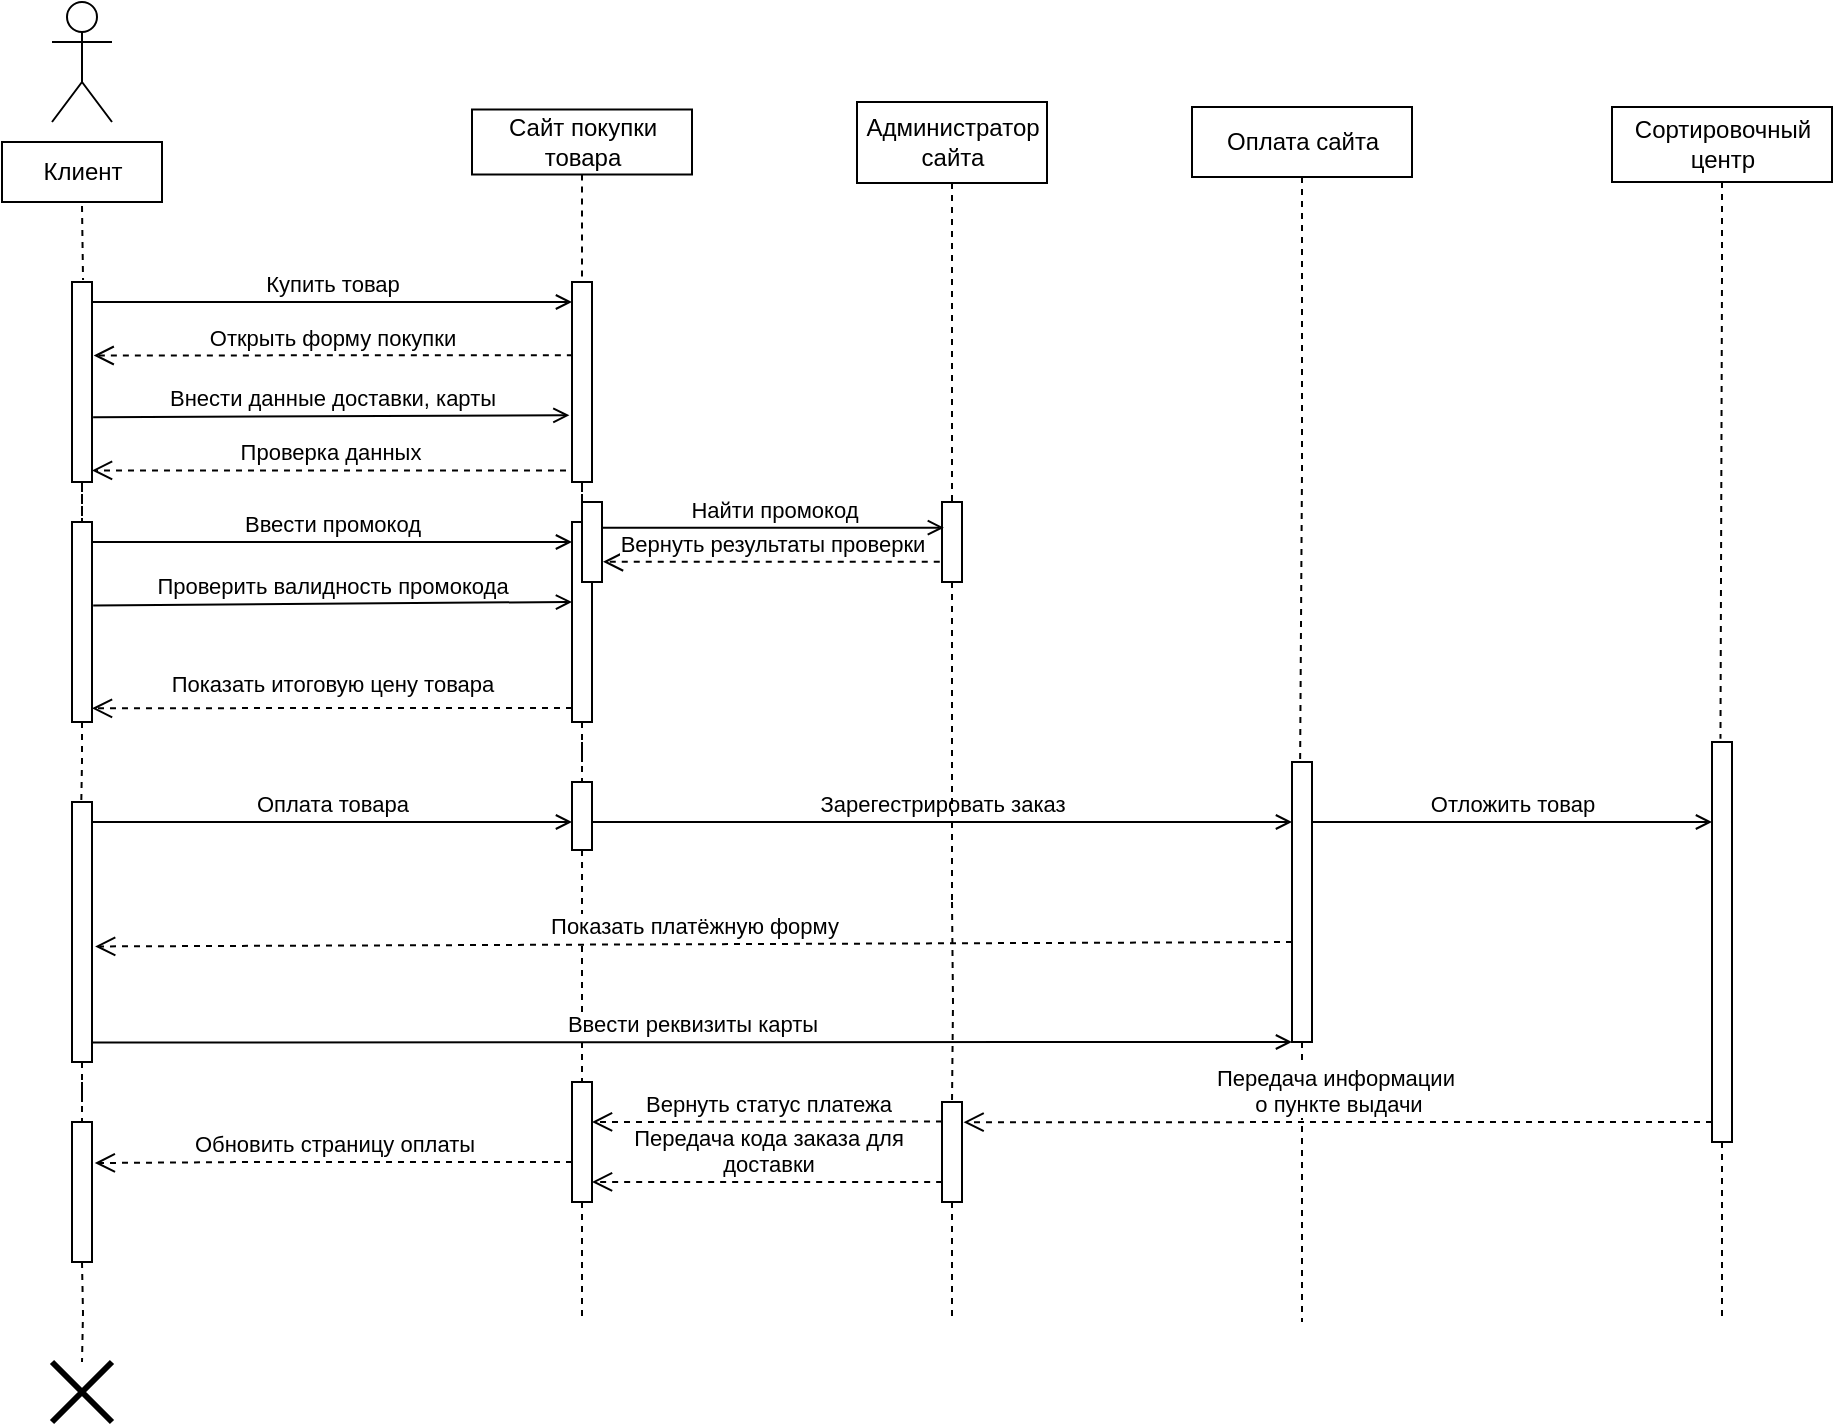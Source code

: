 <mxfile version="20.4.1" type="device"><diagram id="RgSqsSrYULxM32pQztsI" name="Страница 1"><mxGraphModel dx="569" dy="318" grid="1" gridSize="10" guides="1" tooltips="1" connect="1" arrows="1" fold="1" page="1" pageScale="1" pageWidth="1169" pageHeight="827" math="0" shadow="0"><root><mxCell id="0"/><mxCell id="1" parent="0"/><mxCell id="e8Z3zVxh7jBa1pMU3GQt-5" style="edgeStyle=orthogonalEdgeStyle;rounded=0;orthogonalLoop=1;jettySize=auto;html=1;entryX=0.552;entryY=-0.002;entryDx=0;entryDy=0;entryPerimeter=0;endArrow=none;endFill=0;dashed=1;" parent="1" edge="1"><mxGeometry relative="1" as="geometry"><mxPoint x="205" y="142" as="sourcePoint"/><mxPoint x="205.52" y="179.02" as="targetPoint"/></mxGeometry></mxCell><mxCell id="e8Z3zVxh7jBa1pMU3GQt-7" style="edgeStyle=orthogonalEdgeStyle;rounded=0;orthogonalLoop=1;jettySize=auto;html=1;dashed=1;endArrow=none;endFill=0;" parent="1" source="e8Z3zVxh7jBa1pMU3GQt-3" edge="1"><mxGeometry relative="1" as="geometry"><mxPoint x="455" y="180" as="targetPoint"/></mxGeometry></mxCell><mxCell id="e8Z3zVxh7jBa1pMU3GQt-3" value="Сайт покупки &lt;br&gt;товара" style="html=1;" parent="1" vertex="1"><mxGeometry x="400" y="93.75" width="110" height="32.5" as="geometry"/></mxCell><mxCell id="5WP6nrIq0TOU9dp8qG8Z-10" style="edgeStyle=orthogonalEdgeStyle;rounded=0;orthogonalLoop=1;jettySize=auto;html=1;dashed=1;endArrow=none;endFill=0;" parent="1" edge="1" target="hlDckSnjx2SB4QtGO11B-1"><mxGeometry relative="1" as="geometry"><mxPoint x="205" y="710" as="targetPoint"/><mxPoint x="205" y="670" as="sourcePoint"/></mxGeometry></mxCell><mxCell id="5WP6nrIq0TOU9dp8qG8Z-5" style="edgeStyle=orthogonalEdgeStyle;rounded=0;orthogonalLoop=1;jettySize=auto;html=1;endArrow=none;endFill=0;dashed=1;exitX=0.501;exitY=1.001;exitDx=0;exitDy=0;exitPerimeter=0;" parent="1" source="hlDckSnjx2SB4QtGO11B-10" edge="1"><mxGeometry relative="1" as="geometry"><mxPoint x="455" y="580" as="targetPoint"/><mxPoint x="455" y="470" as="sourcePoint"/></mxGeometry></mxCell><mxCell id="e8Z3zVxh7jBa1pMU3GQt-8" value="Купить товар" style="html=1;verticalAlign=bottom;endArrow=open;rounded=0;endFill=0;" parent="1" edge="1"><mxGeometry width="80" relative="1" as="geometry"><mxPoint x="210" y="190" as="sourcePoint"/><mxPoint x="450" y="190" as="targetPoint"/></mxGeometry></mxCell><mxCell id="e8Z3zVxh7jBa1pMU3GQt-12" value="Открыть форму покупки" style="html=1;verticalAlign=bottom;endArrow=open;dashed=1;endSize=8;rounded=0;exitX=0.043;exitY=0.118;exitDx=0;exitDy=0;exitPerimeter=0;entryX=1.083;entryY=0.075;entryDx=0;entryDy=0;entryPerimeter=0;" parent="1" edge="1"><mxGeometry relative="1" as="geometry"><mxPoint x="450.43" y="216.58" as="sourcePoint"/><mxPoint x="210.83" y="216.75" as="targetPoint"/><Array as="points"/></mxGeometry></mxCell><mxCell id="e8Z3zVxh7jBa1pMU3GQt-28" value="Внести данные доставки, карты" style="html=1;verticalAlign=bottom;endArrow=open;rounded=0;entryX=-0.129;entryY=0.215;entryDx=0;entryDy=0;entryPerimeter=0;endFill=0;exitX=1.056;exitY=0.138;exitDx=0;exitDy=0;exitPerimeter=0;" parent="1" edge="1"><mxGeometry width="80" relative="1" as="geometry"><mxPoint x="210.56" y="247.62" as="sourcePoint"/><mxPoint x="448.71" y="246.65" as="targetPoint"/></mxGeometry></mxCell><mxCell id="e8Z3zVxh7jBa1pMU3GQt-30" value="Проверка данных" style="html=1;verticalAlign=bottom;endArrow=open;dashed=1;endSize=8;rounded=0;exitX=-0.3;exitY=0.304;exitDx=0;exitDy=0;exitPerimeter=0;" parent="1" edge="1"><mxGeometry relative="1" as="geometry"><mxPoint x="447" y="274.24" as="sourcePoint"/><mxPoint x="210" y="274.24" as="targetPoint"/></mxGeometry></mxCell><mxCell id="e8Z3zVxh7jBa1pMU3GQt-34" style="edgeStyle=orthogonalEdgeStyle;rounded=0;orthogonalLoop=1;jettySize=auto;html=1;entryX=0.407;entryY=-0.008;entryDx=0;entryDy=0;entryPerimeter=0;endArrow=none;endFill=0;dashed=1;" parent="1" source="e8Z3zVxh7jBa1pMU3GQt-32" target="e8Z3zVxh7jBa1pMU3GQt-33" edge="1"><mxGeometry relative="1" as="geometry"/></mxCell><mxCell id="e8Z3zVxh7jBa1pMU3GQt-32" value="Оплата сайта" style="html=1;" parent="1" vertex="1"><mxGeometry x="760" y="92.5" width="110" height="35" as="geometry"/></mxCell><mxCell id="5WP6nrIq0TOU9dp8qG8Z-12" style="edgeStyle=orthogonalEdgeStyle;rounded=0;orthogonalLoop=1;jettySize=auto;html=1;dashed=1;endArrow=none;endFill=0;" parent="1" source="e8Z3zVxh7jBa1pMU3GQt-33" edge="1"><mxGeometry relative="1" as="geometry"><mxPoint x="815" y="700" as="targetPoint"/></mxGeometry></mxCell><mxCell id="e8Z3zVxh7jBa1pMU3GQt-33" value="" style="html=1;points=[];perimeter=orthogonalPerimeter;" parent="1" vertex="1"><mxGeometry x="810" y="420" width="10" height="140" as="geometry"/></mxCell><mxCell id="e8Z3zVxh7jBa1pMU3GQt-35" value="Показать платёжную форму" style="html=1;verticalAlign=bottom;endArrow=open;dashed=1;endSize=8;rounded=0;entryX=1.157;entryY=0.678;entryDx=0;entryDy=0;entryPerimeter=0;exitX=0;exitY=0.643;exitDx=0;exitDy=0;exitPerimeter=0;" parent="1" source="e8Z3zVxh7jBa1pMU3GQt-33" edge="1"><mxGeometry relative="1" as="geometry"><mxPoint x="800" y="510" as="sourcePoint"/><mxPoint x="211.57" y="512.22" as="targetPoint"/></mxGeometry></mxCell><mxCell id="e8Z3zVxh7jBa1pMU3GQt-36" value="Ввести реквизиты карты" style="html=1;verticalAlign=bottom;endArrow=open;rounded=0;endFill=0;exitX=1;exitY=0.776;exitDx=0;exitDy=0;exitPerimeter=0;" parent="1" edge="1"><mxGeometry width="80" relative="1" as="geometry"><mxPoint x="210" y="560.24" as="sourcePoint"/><mxPoint x="810" y="560" as="targetPoint"/><Array as="points"/></mxGeometry></mxCell><mxCell id="e8Z3zVxh7jBa1pMU3GQt-39" style="edgeStyle=orthogonalEdgeStyle;rounded=0;orthogonalLoop=1;jettySize=auto;html=1;endArrow=none;endFill=0;dashed=1;exitX=0.5;exitY=1;exitDx=0;exitDy=0;" parent="1" source="3ip3L0k2dNgF_qr_nZlF-4" target="e8Z3zVxh7jBa1pMU3GQt-38" edge="1"><mxGeometry relative="1" as="geometry"><mxPoint x="639.46" y="138.62" as="sourcePoint"/></mxGeometry></mxCell><mxCell id="e8Z3zVxh7jBa1pMU3GQt-38" value="" style="html=1;points=[];perimeter=orthogonalPerimeter;" parent="1" vertex="1"><mxGeometry x="635" y="290" width="10" height="40" as="geometry"/></mxCell><mxCell id="e8Z3zVxh7jBa1pMU3GQt-40" value="Оплата товара" style="html=1;verticalAlign=bottom;endArrow=open;rounded=0;endFill=0;exitX=1.008;exitY=0.077;exitDx=0;exitDy=0;exitPerimeter=0;" parent="1" source="hlDckSnjx2SB4QtGO11B-5" edge="1"><mxGeometry width="80" relative="1" as="geometry"><mxPoint x="212.06" y="449.99" as="sourcePoint"/><mxPoint x="450" y="450" as="targetPoint"/><Array as="points"><mxPoint x="340" y="450"/></Array></mxGeometry></mxCell><mxCell id="e8Z3zVxh7jBa1pMU3GQt-41" value="Показать итоговую цену товара" style="html=1;verticalAlign=bottom;endArrow=open;dashed=1;endSize=8;rounded=0;entryX=0.998;entryY=0.435;entryDx=0;entryDy=0;entryPerimeter=0;" parent="1" edge="1"><mxGeometry x="-0.005" y="-3" relative="1" as="geometry"><mxPoint x="450" y="393" as="sourcePoint"/><mxPoint x="209.98" y="393.15" as="targetPoint"/><Array as="points"><mxPoint x="340" y="393"/></Array><mxPoint as="offset"/></mxGeometry></mxCell><mxCell id="xl9jNq1FQdjRmnsL-DOP-3" value="Ввести промокод" style="html=1;verticalAlign=bottom;endArrow=open;rounded=0;entryX=0;entryY=0.1;entryDx=0;entryDy=0;entryPerimeter=0;endFill=0;exitX=1;exitY=0.1;exitDx=0;exitDy=0;exitPerimeter=0;" parent="1" source="hlDckSnjx2SB4QtGO11B-3" target="hlDckSnjx2SB4QtGO11B-7" edge="1"><mxGeometry width="80" relative="1" as="geometry"><mxPoint x="210" y="299.97" as="sourcePoint"/><mxPoint x="450" y="299.97" as="targetPoint"/></mxGeometry></mxCell><mxCell id="xl9jNq1FQdjRmnsL-DOP-4" value="Проверить валидность промокода" style="html=1;verticalAlign=bottom;endArrow=open;rounded=0;entryX=0;entryY=0.516;entryDx=0;entryDy=0;entryPerimeter=0;endFill=0;exitX=1.06;exitY=0.33;exitDx=0;exitDy=0;exitPerimeter=0;" parent="1" edge="1"><mxGeometry width="80" relative="1" as="geometry"><mxPoint x="210.6" y="341.7" as="sourcePoint"/><mxPoint x="450" y="339.96" as="targetPoint"/><mxPoint as="offset"/></mxGeometry></mxCell><mxCell id="xl9jNq1FQdjRmnsL-DOP-5" value="Найти промокод" style="html=1;verticalAlign=bottom;endArrow=open;rounded=0;entryX=0.095;entryY=0.321;entryDx=0;entryDy=0;entryPerimeter=0;endFill=0;" parent="1" source="xl9jNq1FQdjRmnsL-DOP-9" target="e8Z3zVxh7jBa1pMU3GQt-38" edge="1"><mxGeometry width="80" relative="1" as="geometry"><mxPoint x="460" y="300" as="sourcePoint"/><mxPoint x="540" y="300" as="targetPoint"/></mxGeometry></mxCell><mxCell id="xl9jNq1FQdjRmnsL-DOP-6" value="Вернуть результаты проверки" style="html=1;verticalAlign=bottom;endArrow=open;dashed=1;endSize=8;rounded=0;entryX=1.049;entryY=0.747;entryDx=0;entryDy=0;entryPerimeter=0;exitX=-0.112;exitY=0.746;exitDx=0;exitDy=0;exitPerimeter=0;" parent="1" source="e8Z3zVxh7jBa1pMU3GQt-38" target="xl9jNq1FQdjRmnsL-DOP-9" edge="1"><mxGeometry relative="1" as="geometry"><mxPoint x="630" y="320" as="sourcePoint"/><mxPoint x="460" y="320" as="targetPoint"/></mxGeometry></mxCell><mxCell id="xl9jNq1FQdjRmnsL-DOP-8" value="Зарегестрировать заказ" style="html=1;verticalAlign=bottom;endArrow=open;rounded=0;endFill=0;" parent="1" target="e8Z3zVxh7jBa1pMU3GQt-33" edge="1"><mxGeometry width="80" relative="1" as="geometry"><mxPoint x="460" y="450" as="sourcePoint"/><mxPoint x="540" y="450" as="targetPoint"/></mxGeometry></mxCell><mxCell id="xl9jNq1FQdjRmnsL-DOP-10" style="edgeStyle=orthogonalEdgeStyle;rounded=0;orthogonalLoop=1;jettySize=auto;html=1;endArrow=none;endFill=0;dashed=1;exitX=0.5;exitY=1;exitDx=0;exitDy=0;exitPerimeter=0;startArrow=none;" parent="1" target="5WP6nrIq0TOU9dp8qG8Z-3" edge="1"><mxGeometry relative="1" as="geometry"><mxPoint x="640" y="490" as="sourcePoint"/><mxPoint x="640" y="530" as="targetPoint"/><Array as="points"/></mxGeometry></mxCell><mxCell id="5WP6nrIq0TOU9dp8qG8Z-11" style="edgeStyle=orthogonalEdgeStyle;rounded=0;orthogonalLoop=1;jettySize=auto;html=1;dashed=1;endArrow=none;endFill=0;" parent="1" source="5WP6nrIq0TOU9dp8qG8Z-3" edge="1"><mxGeometry relative="1" as="geometry"><mxPoint x="640" y="700" as="targetPoint"/></mxGeometry></mxCell><mxCell id="5WP6nrIq0TOU9dp8qG8Z-3" value="" style="html=1;points=[];perimeter=orthogonalPerimeter;" parent="1" vertex="1"><mxGeometry x="635" y="590" width="10" height="50" as="geometry"/></mxCell><mxCell id="5WP6nrIq0TOU9dp8qG8Z-9" style="edgeStyle=orthogonalEdgeStyle;rounded=0;orthogonalLoop=1;jettySize=auto;html=1;dashed=1;endArrow=none;endFill=0;" parent="1" source="5WP6nrIq0TOU9dp8qG8Z-6" edge="1"><mxGeometry relative="1" as="geometry"><mxPoint x="455" y="700" as="targetPoint"/></mxGeometry></mxCell><mxCell id="5WP6nrIq0TOU9dp8qG8Z-6" value="" style="html=1;points=[];perimeter=orthogonalPerimeter;" parent="1" vertex="1"><mxGeometry x="450" y="580" width="10" height="60" as="geometry"/></mxCell><mxCell id="5WP6nrIq0TOU9dp8qG8Z-7" value="Вернуть статус&amp;nbsp;платежа" style="html=1;verticalAlign=bottom;endArrow=open;dashed=1;endSize=8;rounded=0;" parent="1" edge="1"><mxGeometry relative="1" as="geometry"><mxPoint x="635" y="599.76" as="sourcePoint"/><mxPoint x="460" y="600" as="targetPoint"/></mxGeometry></mxCell><mxCell id="5WP6nrIq0TOU9dp8qG8Z-8" value="Обновить страницу оплаты" style="html=1;verticalAlign=bottom;endArrow=open;dashed=1;endSize=8;rounded=0;entryX=1.139;entryY=0.899;entryDx=0;entryDy=0;entryPerimeter=0;exitX=0;exitY=0.667;exitDx=0;exitDy=0;exitPerimeter=0;" parent="1" source="5WP6nrIq0TOU9dp8qG8Z-6" edge="1"><mxGeometry relative="1" as="geometry"><mxPoint x="450" y="600" as="sourcePoint"/><mxPoint x="211.39" y="620.51" as="targetPoint"/><Array as="points"><mxPoint x="290" y="620"/></Array></mxGeometry></mxCell><mxCell id="3ip3L0k2dNgF_qr_nZlF-4" value="Администратор &lt;br&gt;сайта" style="html=1;" parent="1" vertex="1"><mxGeometry x="592.5" y="90" width="95" height="40.5" as="geometry"/></mxCell><mxCell id="3ip3L0k2dNgF_qr_nZlF-5" value="Клиент" style="html=1;" parent="1" vertex="1"><mxGeometry x="165" y="110" width="80" height="30" as="geometry"/></mxCell><mxCell id="3ip3L0k2dNgF_qr_nZlF-6" value="" style="shape=umlActor;verticalLabelPosition=bottom;verticalAlign=top;html=1;" parent="1" vertex="1"><mxGeometry x="190" y="40" width="30" height="60" as="geometry"/></mxCell><mxCell id="3ip3L0k2dNgF_qr_nZlF-10" style="edgeStyle=orthogonalEdgeStyle;rounded=0;orthogonalLoop=1;jettySize=auto;html=1;entryX=0.424;entryY=-0.008;entryDx=0;entryDy=0;entryPerimeter=0;endArrow=none;endFill=0;dashed=1;" parent="1" source="3ip3L0k2dNgF_qr_nZlF-7" target="3ip3L0k2dNgF_qr_nZlF-8" edge="1"><mxGeometry relative="1" as="geometry"><Array as="points"><mxPoint x="1025" y="177.75"/><mxPoint x="1024" y="177.75"/></Array></mxGeometry></mxCell><mxCell id="3ip3L0k2dNgF_qr_nZlF-7" value="Сортировочный&lt;br&gt;центр" style="html=1;" parent="1" vertex="1"><mxGeometry x="970" y="92.5" width="110" height="37.5" as="geometry"/></mxCell><mxCell id="3ip3L0k2dNgF_qr_nZlF-11" style="edgeStyle=orthogonalEdgeStyle;rounded=0;orthogonalLoop=1;jettySize=auto;html=1;dashed=1;endArrow=none;endFill=0;" parent="1" source="3ip3L0k2dNgF_qr_nZlF-8" edge="1"><mxGeometry relative="1" as="geometry"><mxPoint x="1025" y="698.75" as="targetPoint"/></mxGeometry></mxCell><mxCell id="3ip3L0k2dNgF_qr_nZlF-8" value="" style="html=1;points=[];perimeter=orthogonalPerimeter;" parent="1" vertex="1"><mxGeometry x="1020" y="410" width="10" height="200" as="geometry"/></mxCell><mxCell id="3ip3L0k2dNgF_qr_nZlF-12" value="Отложить товар" style="html=1;verticalAlign=bottom;endArrow=open;rounded=0;endFill=0;exitX=1;exitY=0.214;exitDx=0;exitDy=0;exitPerimeter=0;entryX=0;entryY=0.2;entryDx=0;entryDy=0;entryPerimeter=0;" parent="1" edge="1" target="3ip3L0k2dNgF_qr_nZlF-8" source="e8Z3zVxh7jBa1pMU3GQt-33"><mxGeometry width="80" relative="1" as="geometry"><mxPoint x="820" y="430" as="sourcePoint"/><mxPoint x="1020" y="430" as="targetPoint"/></mxGeometry></mxCell><mxCell id="3ip3L0k2dNgF_qr_nZlF-16" value="" style="edgeStyle=orthogonalEdgeStyle;rounded=0;orthogonalLoop=1;jettySize=auto;html=1;endArrow=none;endFill=0;dashed=1;exitX=0.5;exitY=1;exitDx=0;exitDy=0;exitPerimeter=0;" parent="1" source="e8Z3zVxh7jBa1pMU3GQt-38" edge="1"><mxGeometry relative="1" as="geometry"><mxPoint x="640" y="330" as="sourcePoint"/><mxPoint x="640" y="490" as="targetPoint"/><Array as="points"/></mxGeometry></mxCell><mxCell id="3ip3L0k2dNgF_qr_nZlF-18" value="Передача информации&amp;nbsp;&lt;br&gt;о пункте выдачи" style="html=1;verticalAlign=bottom;endArrow=open;dashed=1;endSize=8;rounded=0;exitX=0;exitY=0.95;exitDx=0;exitDy=0;exitPerimeter=0;entryX=1.078;entryY=0.202;entryDx=0;entryDy=0;entryPerimeter=0;" parent="1" edge="1" target="5WP6nrIq0TOU9dp8qG8Z-3" source="3ip3L0k2dNgF_qr_nZlF-8"><mxGeometry relative="1" as="geometry"><mxPoint x="1010" y="600" as="sourcePoint"/><mxPoint x="650" y="600" as="targetPoint"/></mxGeometry></mxCell><mxCell id="3ip3L0k2dNgF_qr_nZlF-19" value="Передача кода заказа&amp;nbsp;для &lt;br&gt;доставки" style="html=1;verticalAlign=bottom;endArrow=open;dashed=1;endSize=8;rounded=0;entryX=1;entryY=0.833;entryDx=0;entryDy=0;entryPerimeter=0;exitX=0.007;exitY=0.801;exitDx=0;exitDy=0;exitPerimeter=0;" parent="1" target="5WP6nrIq0TOU9dp8qG8Z-6" edge="1" source="5WP6nrIq0TOU9dp8qG8Z-3"><mxGeometry relative="1" as="geometry"><mxPoint x="630" y="630" as="sourcePoint"/><mxPoint x="470" y="630" as="targetPoint"/></mxGeometry></mxCell><mxCell id="hlDckSnjx2SB4QtGO11B-1" value="" style="shape=umlDestroy;whiteSpace=wrap;html=1;strokeWidth=3;" vertex="1" parent="1"><mxGeometry x="190" y="720" width="30" height="30" as="geometry"/></mxCell><mxCell id="hlDckSnjx2SB4QtGO11B-15" style="edgeStyle=orthogonalEdgeStyle;rounded=0;orthogonalLoop=1;jettySize=auto;html=1;entryX=0.5;entryY=0.077;entryDx=0;entryDy=0;entryPerimeter=0;dashed=1;endArrow=none;endFill=0;" edge="1" parent="1" source="hlDckSnjx2SB4QtGO11B-2" target="hlDckSnjx2SB4QtGO11B-3"><mxGeometry relative="1" as="geometry"/></mxCell><mxCell id="hlDckSnjx2SB4QtGO11B-2" value="" style="html=1;points=[];perimeter=orthogonalPerimeter;" vertex="1" parent="1"><mxGeometry x="200" y="180" width="10" height="100" as="geometry"/></mxCell><mxCell id="hlDckSnjx2SB4QtGO11B-12" style="edgeStyle=orthogonalEdgeStyle;rounded=0;orthogonalLoop=1;jettySize=auto;html=1;entryX=0.463;entryY=0.007;entryDx=0;entryDy=0;entryPerimeter=0;dashed=1;endArrow=none;endFill=0;" edge="1" parent="1" source="hlDckSnjx2SB4QtGO11B-3" target="hlDckSnjx2SB4QtGO11B-5"><mxGeometry relative="1" as="geometry"/></mxCell><mxCell id="hlDckSnjx2SB4QtGO11B-3" value="" style="html=1;points=[];perimeter=orthogonalPerimeter;" vertex="1" parent="1"><mxGeometry x="200" y="300" width="10" height="100" as="geometry"/></mxCell><mxCell id="hlDckSnjx2SB4QtGO11B-4" value="" style="html=1;points=[];perimeter=orthogonalPerimeter;" vertex="1" parent="1"><mxGeometry x="200" y="600" width="10" height="70" as="geometry"/></mxCell><mxCell id="hlDckSnjx2SB4QtGO11B-13" style="edgeStyle=orthogonalEdgeStyle;rounded=0;orthogonalLoop=1;jettySize=auto;html=1;dashed=1;endArrow=none;endFill=0;" edge="1" parent="1" source="hlDckSnjx2SB4QtGO11B-5" target="hlDckSnjx2SB4QtGO11B-4"><mxGeometry relative="1" as="geometry"/></mxCell><mxCell id="hlDckSnjx2SB4QtGO11B-5" value="" style="html=1;points=[];perimeter=orthogonalPerimeter;" vertex="1" parent="1"><mxGeometry x="200" y="440" width="10" height="130" as="geometry"/></mxCell><mxCell id="hlDckSnjx2SB4QtGO11B-16" style="edgeStyle=orthogonalEdgeStyle;rounded=0;orthogonalLoop=1;jettySize=auto;html=1;dashed=1;endArrow=none;endFill=0;" edge="1" parent="1" source="hlDckSnjx2SB4QtGO11B-6" target="hlDckSnjx2SB4QtGO11B-7"><mxGeometry relative="1" as="geometry"/></mxCell><mxCell id="hlDckSnjx2SB4QtGO11B-6" value="" style="html=1;points=[];perimeter=orthogonalPerimeter;" vertex="1" parent="1"><mxGeometry x="450" y="180" width="10" height="100" as="geometry"/></mxCell><mxCell id="hlDckSnjx2SB4QtGO11B-11" style="edgeStyle=orthogonalEdgeStyle;rounded=0;orthogonalLoop=1;jettySize=auto;html=1;entryX=0.5;entryY=0;entryDx=0;entryDy=0;entryPerimeter=0;endArrow=none;endFill=0;dashed=1;" edge="1" parent="1" source="hlDckSnjx2SB4QtGO11B-7" target="hlDckSnjx2SB4QtGO11B-10"><mxGeometry relative="1" as="geometry"/></mxCell><mxCell id="hlDckSnjx2SB4QtGO11B-7" value="" style="html=1;points=[];perimeter=orthogonalPerimeter;" vertex="1" parent="1"><mxGeometry x="450" y="300" width="10" height="100" as="geometry"/></mxCell><mxCell id="xl9jNq1FQdjRmnsL-DOP-9" value="" style="html=1;points=[];perimeter=orthogonalPerimeter;" parent="1" vertex="1"><mxGeometry x="455" y="290" width="10" height="40" as="geometry"/></mxCell><mxCell id="hlDckSnjx2SB4QtGO11B-10" value="" style="html=1;points=[];perimeter=orthogonalPerimeter;" vertex="1" parent="1"><mxGeometry x="450" y="430" width="10" height="34" as="geometry"/></mxCell></root></mxGraphModel></diagram></mxfile>